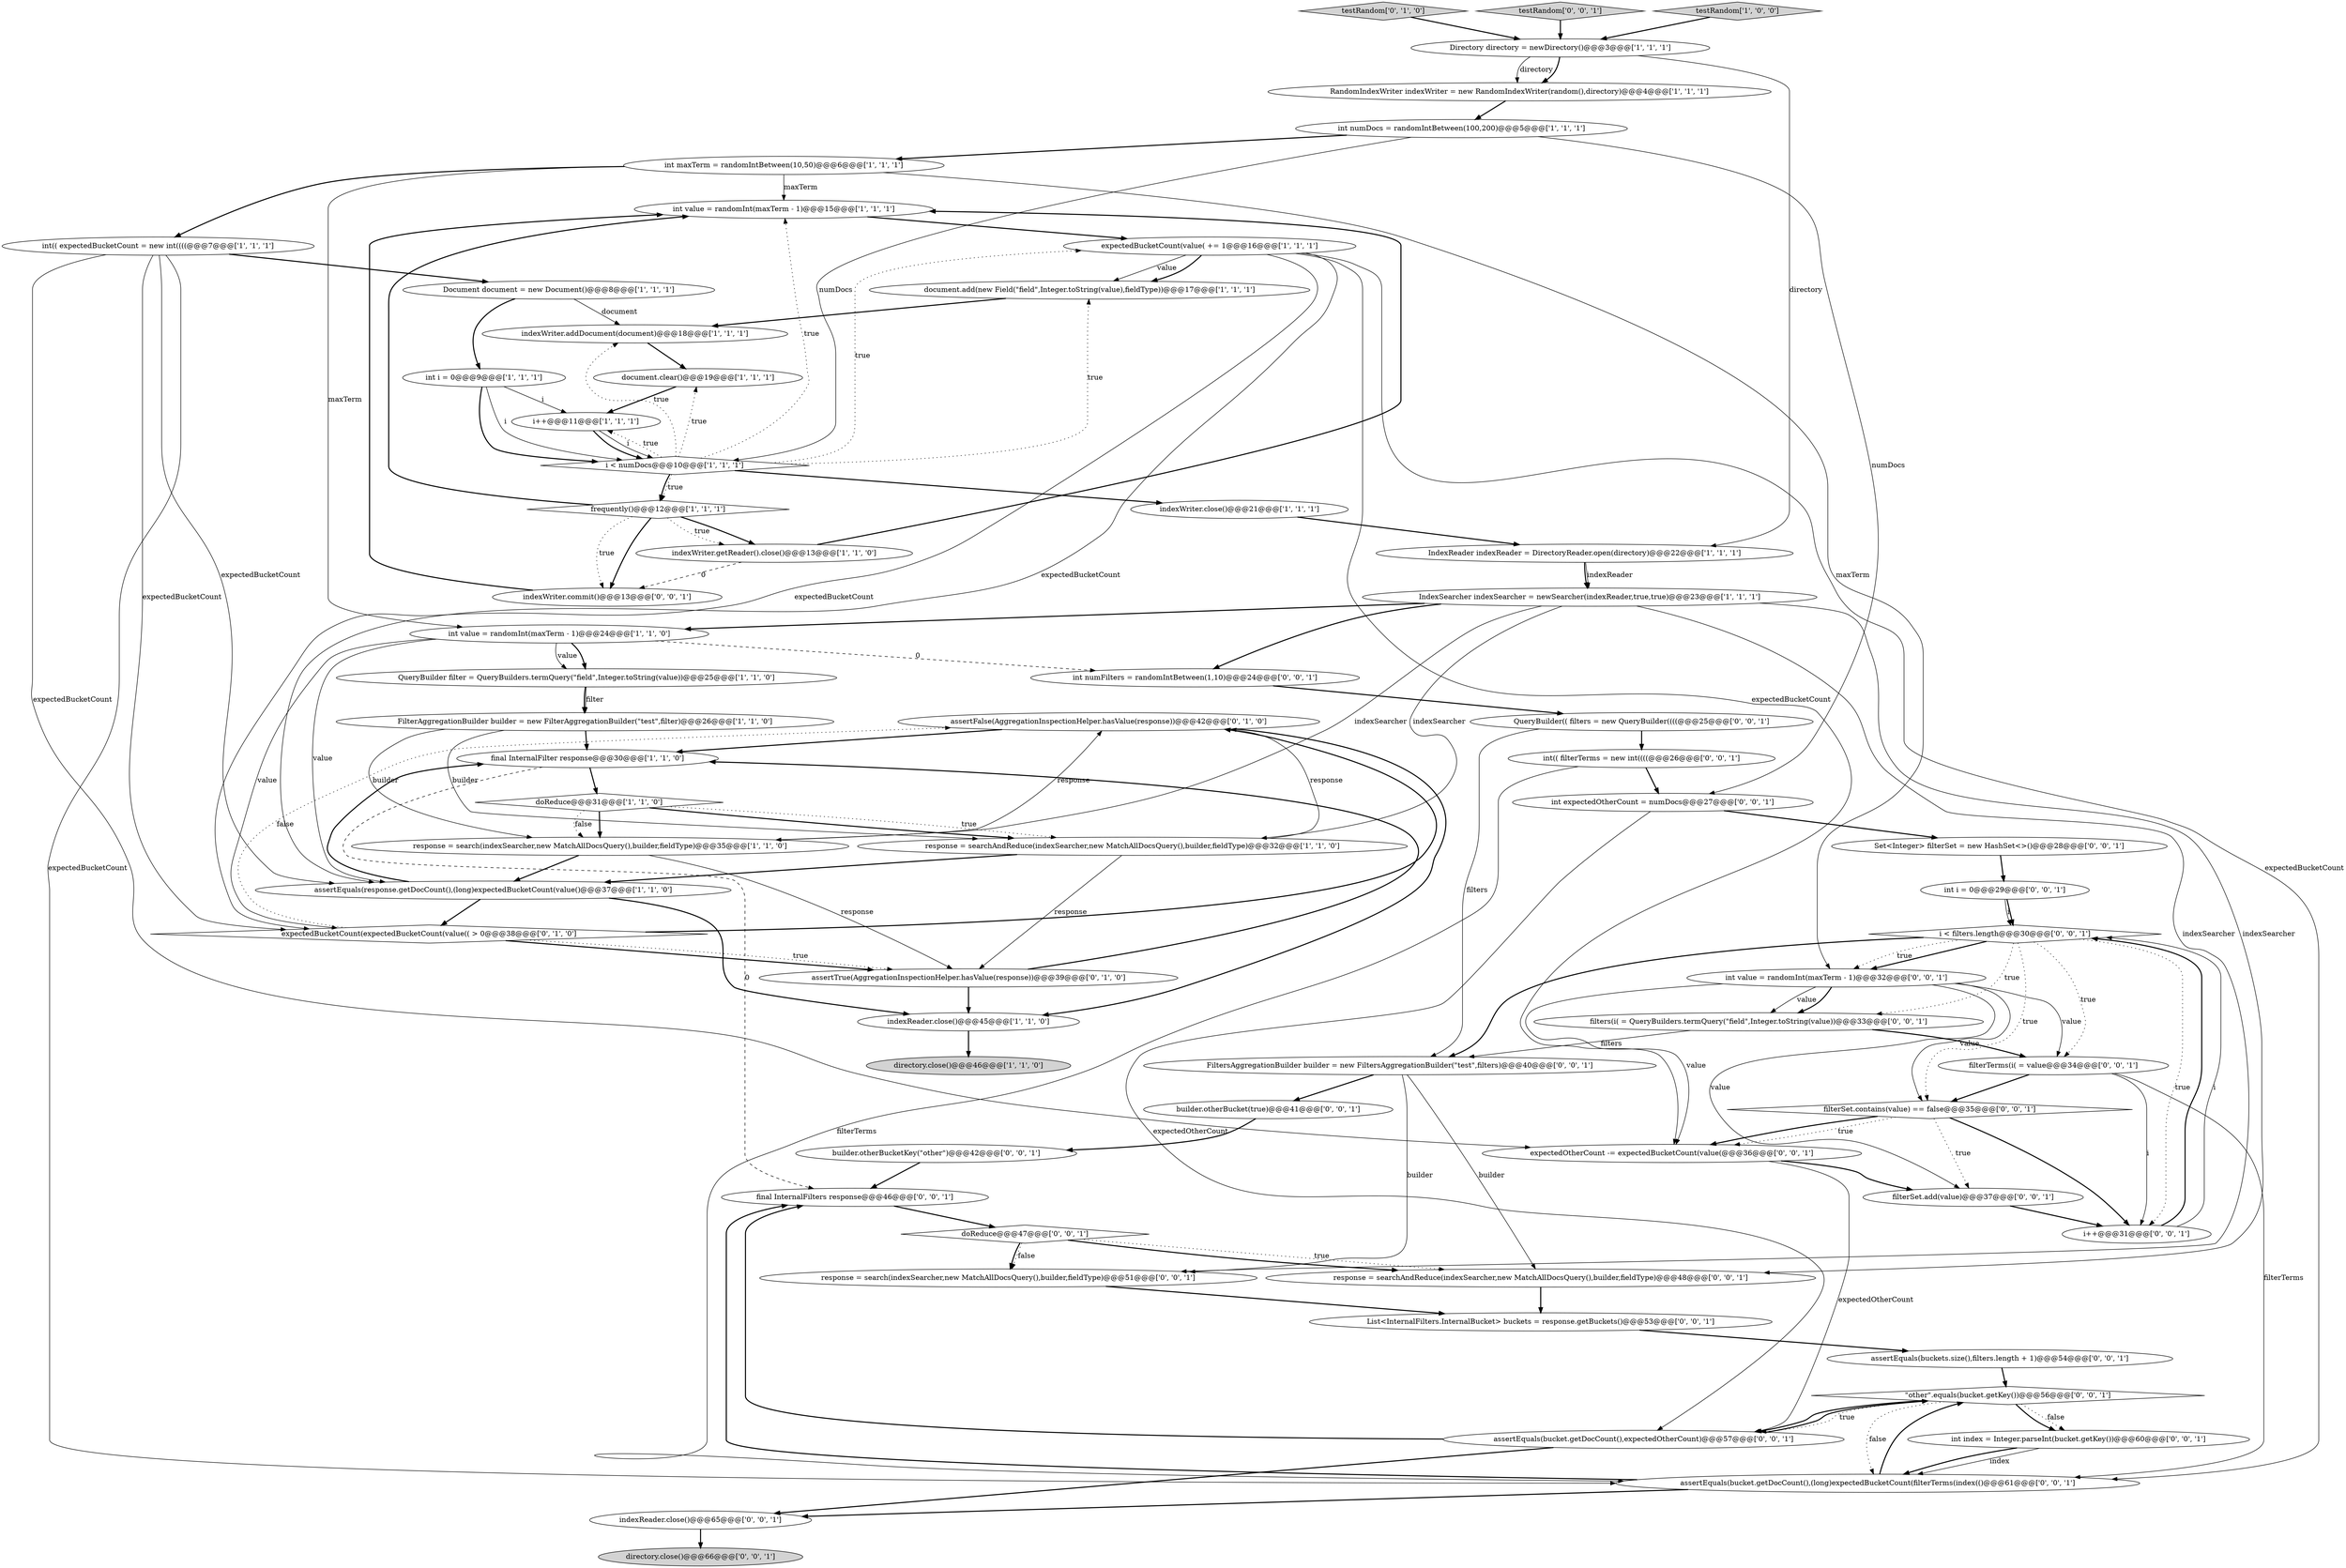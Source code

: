 digraph {
6 [style = filled, label = "directory.close()@@@46@@@['1', '1', '0']", fillcolor = lightgray, shape = ellipse image = "AAA0AAABBB1BBB"];
51 [style = filled, label = "filterSet.contains(value) == false@@@35@@@['0', '0', '1']", fillcolor = white, shape = diamond image = "AAA0AAABBB3BBB"];
53 [style = filled, label = "i++@@@31@@@['0', '0', '1']", fillcolor = white, shape = ellipse image = "AAA0AAABBB3BBB"];
61 [style = filled, label = "filterSet.add(value)@@@37@@@['0', '0', '1']", fillcolor = white, shape = ellipse image = "AAA0AAABBB3BBB"];
43 [style = filled, label = "int numFilters = randomIntBetween(1,10)@@@24@@@['0', '0', '1']", fillcolor = white, shape = ellipse image = "AAA0AAABBB3BBB"];
3 [style = filled, label = "frequently()@@@12@@@['1', '1', '1']", fillcolor = white, shape = diamond image = "AAA0AAABBB1BBB"];
30 [style = filled, label = "assertFalse(AggregationInspectionHelper.hasValue(response))@@@42@@@['0', '1', '0']", fillcolor = white, shape = ellipse image = "AAA1AAABBB2BBB"];
22 [style = filled, label = "indexWriter.close()@@@21@@@['1', '1', '1']", fillcolor = white, shape = ellipse image = "AAA0AAABBB1BBB"];
56 [style = filled, label = "builder.otherBucket(true)@@@41@@@['0', '0', '1']", fillcolor = white, shape = ellipse image = "AAA0AAABBB3BBB"];
14 [style = filled, label = "int value = randomInt(maxTerm - 1)@@@15@@@['1', '1', '1']", fillcolor = white, shape = ellipse image = "AAA0AAABBB1BBB"];
54 [style = filled, label = "indexWriter.commit()@@@13@@@['0', '0', '1']", fillcolor = white, shape = ellipse image = "AAA0AAABBB3BBB"];
32 [style = filled, label = "testRandom['0', '1', '0']", fillcolor = lightgray, shape = diamond image = "AAA0AAABBB2BBB"];
47 [style = filled, label = "expectedOtherCount -= expectedBucketCount(value(@@@36@@@['0', '0', '1']", fillcolor = white, shape = ellipse image = "AAA0AAABBB3BBB"];
0 [style = filled, label = "IndexSearcher indexSearcher = newSearcher(indexReader,true,true)@@@23@@@['1', '1', '1']", fillcolor = white, shape = ellipse image = "AAA0AAABBB1BBB"];
60 [style = filled, label = "QueryBuilder(( filters = new QueryBuilder((((@@@25@@@['0', '0', '1']", fillcolor = white, shape = ellipse image = "AAA0AAABBB3BBB"];
25 [style = filled, label = "indexWriter.getReader().close()@@@13@@@['1', '1', '0']", fillcolor = white, shape = ellipse image = "AAA0AAABBB1BBB"];
35 [style = filled, label = "doReduce@@@47@@@['0', '0', '1']", fillcolor = white, shape = diamond image = "AAA0AAABBB3BBB"];
44 [style = filled, label = "builder.otherBucketKey(\"other\")@@@42@@@['0', '0', '1']", fillcolor = white, shape = ellipse image = "AAA0AAABBB3BBB"];
17 [style = filled, label = "indexWriter.addDocument(document)@@@18@@@['1', '1', '1']", fillcolor = white, shape = ellipse image = "AAA0AAABBB1BBB"];
34 [style = filled, label = "filterTerms(i( = value@@@34@@@['0', '0', '1']", fillcolor = white, shape = ellipse image = "AAA0AAABBB3BBB"];
39 [style = filled, label = "directory.close()@@@66@@@['0', '0', '1']", fillcolor = lightgray, shape = ellipse image = "AAA0AAABBB3BBB"];
57 [style = filled, label = "FiltersAggregationBuilder builder = new FiltersAggregationBuilder(\"test\",filters)@@@40@@@['0', '0', '1']", fillcolor = white, shape = ellipse image = "AAA0AAABBB3BBB"];
42 [style = filled, label = "int index = Integer.parseInt(bucket.getKey())@@@60@@@['0', '0', '1']", fillcolor = white, shape = ellipse image = "AAA0AAABBB3BBB"];
46 [style = filled, label = "\"other\".equals(bucket.getKey())@@@56@@@['0', '0', '1']", fillcolor = white, shape = diamond image = "AAA0AAABBB3BBB"];
21 [style = filled, label = "int i = 0@@@9@@@['1', '1', '1']", fillcolor = white, shape = ellipse image = "AAA0AAABBB1BBB"];
33 [style = filled, label = "assertTrue(AggregationInspectionHelper.hasValue(response))@@@39@@@['0', '1', '0']", fillcolor = white, shape = ellipse image = "AAA1AAABBB2BBB"];
37 [style = filled, label = "testRandom['0', '0', '1']", fillcolor = lightgray, shape = diamond image = "AAA0AAABBB3BBB"];
45 [style = filled, label = "assertEquals(buckets.size(),filters.length + 1)@@@54@@@['0', '0', '1']", fillcolor = white, shape = ellipse image = "AAA0AAABBB3BBB"];
5 [style = filled, label = "doReduce@@@31@@@['1', '1', '0']", fillcolor = white, shape = diamond image = "AAA0AAABBB1BBB"];
1 [style = filled, label = "int value = randomInt(maxTerm - 1)@@@24@@@['1', '1', '0']", fillcolor = white, shape = ellipse image = "AAA0AAABBB1BBB"];
4 [style = filled, label = "i < numDocs@@@10@@@['1', '1', '1']", fillcolor = white, shape = diamond image = "AAA0AAABBB1BBB"];
8 [style = filled, label = "FilterAggregationBuilder builder = new FilterAggregationBuilder(\"test\",filter)@@@26@@@['1', '1', '0']", fillcolor = white, shape = ellipse image = "AAA0AAABBB1BBB"];
13 [style = filled, label = "expectedBucketCount(value( += 1@@@16@@@['1', '1', '1']", fillcolor = white, shape = ellipse image = "AAA0AAABBB1BBB"];
19 [style = filled, label = "i++@@@11@@@['1', '1', '1']", fillcolor = white, shape = ellipse image = "AAA0AAABBB1BBB"];
28 [style = filled, label = "testRandom['1', '0', '0']", fillcolor = lightgray, shape = diamond image = "AAA0AAABBB1BBB"];
49 [style = filled, label = "i < filters.length@@@30@@@['0', '0', '1']", fillcolor = white, shape = diamond image = "AAA0AAABBB3BBB"];
64 [style = filled, label = "final InternalFilters response@@@46@@@['0', '0', '1']", fillcolor = white, shape = ellipse image = "AAA0AAABBB3BBB"];
2 [style = filled, label = "response = searchAndReduce(indexSearcher,new MatchAllDocsQuery(),builder,fieldType)@@@32@@@['1', '1', '0']", fillcolor = white, shape = ellipse image = "AAA0AAABBB1BBB"];
59 [style = filled, label = "List<InternalFilters.InternalBucket> buckets = response.getBuckets()@@@53@@@['0', '0', '1']", fillcolor = white, shape = ellipse image = "AAA0AAABBB3BBB"];
7 [style = filled, label = "final InternalFilter response@@@30@@@['1', '1', '0']", fillcolor = white, shape = ellipse image = "AAA0AAABBB1BBB"];
41 [style = filled, label = "filters(i( = QueryBuilders.termQuery(\"field\",Integer.toString(value))@@@33@@@['0', '0', '1']", fillcolor = white, shape = ellipse image = "AAA0AAABBB3BBB"];
55 [style = filled, label = "int value = randomInt(maxTerm - 1)@@@32@@@['0', '0', '1']", fillcolor = white, shape = ellipse image = "AAA0AAABBB3BBB"];
24 [style = filled, label = "int numDocs = randomIntBetween(100,200)@@@5@@@['1', '1', '1']", fillcolor = white, shape = ellipse image = "AAA0AAABBB1BBB"];
38 [style = filled, label = "int i = 0@@@29@@@['0', '0', '1']", fillcolor = white, shape = ellipse image = "AAA0AAABBB3BBB"];
31 [style = filled, label = "expectedBucketCount(expectedBucketCount(value(( > 0@@@38@@@['0', '1', '0']", fillcolor = white, shape = diamond image = "AAA1AAABBB2BBB"];
50 [style = filled, label = "response = search(indexSearcher,new MatchAllDocsQuery(),builder,fieldType)@@@51@@@['0', '0', '1']", fillcolor = white, shape = ellipse image = "AAA0AAABBB3BBB"];
62 [style = filled, label = "int(( filterTerms = new int((((@@@26@@@['0', '0', '1']", fillcolor = white, shape = ellipse image = "AAA0AAABBB3BBB"];
15 [style = filled, label = "IndexReader indexReader = DirectoryReader.open(directory)@@@22@@@['1', '1', '1']", fillcolor = white, shape = ellipse image = "AAA0AAABBB1BBB"];
36 [style = filled, label = "response = searchAndReduce(indexSearcher,new MatchAllDocsQuery(),builder,fieldType)@@@48@@@['0', '0', '1']", fillcolor = white, shape = ellipse image = "AAA0AAABBB3BBB"];
12 [style = filled, label = "Directory directory = newDirectory()@@@3@@@['1', '1', '1']", fillcolor = white, shape = ellipse image = "AAA0AAABBB1BBB"];
63 [style = filled, label = "assertEquals(bucket.getDocCount(),(long)expectedBucketCount(filterTerms(index(()@@@61@@@['0', '0', '1']", fillcolor = white, shape = ellipse image = "AAA0AAABBB3BBB"];
23 [style = filled, label = "RandomIndexWriter indexWriter = new RandomIndexWriter(random(),directory)@@@4@@@['1', '1', '1']", fillcolor = white, shape = ellipse image = "AAA0AAABBB1BBB"];
18 [style = filled, label = "indexReader.close()@@@45@@@['1', '1', '0']", fillcolor = white, shape = ellipse image = "AAA0AAABBB1BBB"];
40 [style = filled, label = "Set<Integer> filterSet = new HashSet<>()@@@28@@@['0', '0', '1']", fillcolor = white, shape = ellipse image = "AAA0AAABBB3BBB"];
29 [style = filled, label = "document.clear()@@@19@@@['1', '1', '1']", fillcolor = white, shape = ellipse image = "AAA0AAABBB1BBB"];
48 [style = filled, label = "indexReader.close()@@@65@@@['0', '0', '1']", fillcolor = white, shape = ellipse image = "AAA0AAABBB3BBB"];
27 [style = filled, label = "Document document = new Document()@@@8@@@['1', '1', '1']", fillcolor = white, shape = ellipse image = "AAA0AAABBB1BBB"];
26 [style = filled, label = "assertEquals(response.getDocCount(),(long)expectedBucketCount(value()@@@37@@@['1', '1', '0']", fillcolor = white, shape = ellipse image = "AAA0AAABBB1BBB"];
20 [style = filled, label = "response = search(indexSearcher,new MatchAllDocsQuery(),builder,fieldType)@@@35@@@['1', '1', '0']", fillcolor = white, shape = ellipse image = "AAA0AAABBB1BBB"];
11 [style = filled, label = "document.add(new Field(\"field\",Integer.toString(value),fieldType))@@@17@@@['1', '1', '1']", fillcolor = white, shape = ellipse image = "AAA0AAABBB1BBB"];
16 [style = filled, label = "int maxTerm = randomIntBetween(10,50)@@@6@@@['1', '1', '1']", fillcolor = white, shape = ellipse image = "AAA0AAABBB1BBB"];
58 [style = filled, label = "int expectedOtherCount = numDocs@@@27@@@['0', '0', '1']", fillcolor = white, shape = ellipse image = "AAA0AAABBB3BBB"];
10 [style = filled, label = "int(( expectedBucketCount = new int((((@@@7@@@['1', '1', '1']", fillcolor = white, shape = ellipse image = "AAA0AAABBB1BBB"];
52 [style = filled, label = "assertEquals(bucket.getDocCount(),expectedOtherCount)@@@57@@@['0', '0', '1']", fillcolor = white, shape = ellipse image = "AAA0AAABBB3BBB"];
9 [style = filled, label = "QueryBuilder filter = QueryBuilders.termQuery(\"field\",Integer.toString(value))@@@25@@@['1', '1', '0']", fillcolor = white, shape = ellipse image = "AAA0AAABBB1BBB"];
55->51 [style = solid, label="value"];
46->52 [style = dotted, label="true"];
29->19 [style = bold, label=""];
12->23 [style = solid, label="directory"];
5->20 [style = dotted, label="false"];
35->36 [style = dotted, label="true"];
13->11 [style = solid, label="value"];
49->55 [style = bold, label=""];
1->43 [style = dashed, label="0"];
4->17 [style = dotted, label="true"];
4->22 [style = bold, label=""];
12->23 [style = bold, label=""];
24->58 [style = solid, label="numDocs"];
57->56 [style = bold, label=""];
52->64 [style = bold, label=""];
20->30 [style = solid, label="response"];
8->2 [style = solid, label="builder"];
60->57 [style = solid, label="filters"];
13->11 [style = bold, label=""];
15->0 [style = bold, label=""];
45->46 [style = bold, label=""];
46->42 [style = dotted, label="false"];
13->26 [style = solid, label="expectedBucketCount"];
30->7 [style = bold, label=""];
49->53 [style = dotted, label="true"];
3->25 [style = bold, label=""];
41->57 [style = solid, label="filters"];
41->34 [style = bold, label=""];
0->50 [style = solid, label="indexSearcher"];
63->64 [style = bold, label=""];
31->33 [style = bold, label=""];
21->4 [style = bold, label=""];
35->50 [style = bold, label=""];
4->3 [style = bold, label=""];
54->14 [style = bold, label=""];
27->21 [style = bold, label=""];
15->0 [style = solid, label="indexReader"];
26->18 [style = bold, label=""];
3->14 [style = bold, label=""];
1->9 [style = bold, label=""];
2->26 [style = bold, label=""];
34->63 [style = solid, label="filterTerms"];
2->30 [style = solid, label="response"];
31->33 [style = dotted, label="true"];
42->63 [style = solid, label="index"];
1->9 [style = solid, label="value"];
16->1 [style = solid, label="maxTerm"];
25->14 [style = bold, label=""];
14->13 [style = bold, label=""];
51->61 [style = dotted, label="true"];
16->55 [style = solid, label="maxTerm"];
34->51 [style = bold, label=""];
11->17 [style = bold, label=""];
10->47 [style = solid, label="expectedBucketCount"];
38->49 [style = solid, label="i"];
10->26 [style = solid, label="expectedBucketCount"];
0->2 [style = solid, label="indexSearcher"];
27->17 [style = solid, label="document"];
3->54 [style = dotted, label="true"];
59->45 [style = bold, label=""];
34->53 [style = solid, label="i"];
25->54 [style = dashed, label="0"];
63->48 [style = bold, label=""];
4->19 [style = dotted, label="true"];
35->36 [style = bold, label=""];
3->25 [style = dotted, label="true"];
58->40 [style = bold, label=""];
10->63 [style = solid, label="expectedBucketCount"];
4->13 [style = dotted, label="true"];
3->54 [style = bold, label=""];
50->59 [style = bold, label=""];
18->6 [style = bold, label=""];
13->47 [style = solid, label="expectedBucketCount"];
56->44 [style = bold, label=""];
43->60 [style = bold, label=""];
4->3 [style = dotted, label="true"];
53->49 [style = bold, label=""];
52->46 [style = bold, label=""];
64->35 [style = bold, label=""];
55->41 [style = solid, label="value"];
30->18 [style = bold, label=""];
55->47 [style = solid, label="value"];
38->49 [style = bold, label=""];
12->15 [style = solid, label="directory"];
8->20 [style = solid, label="builder"];
49->34 [style = dotted, label="true"];
10->31 [style = solid, label="expectedBucketCount"];
4->11 [style = dotted, label="true"];
33->7 [style = bold, label=""];
20->33 [style = solid, label="response"];
21->4 [style = solid, label="i"];
33->18 [style = bold, label=""];
16->10 [style = bold, label=""];
2->33 [style = solid, label="response"];
51->47 [style = dotted, label="true"];
7->64 [style = dashed, label="0"];
0->20 [style = solid, label="indexSearcher"];
57->50 [style = solid, label="builder"];
35->50 [style = dotted, label="false"];
61->53 [style = bold, label=""];
0->43 [style = bold, label=""];
46->52 [style = bold, label=""];
37->12 [style = bold, label=""];
24->16 [style = bold, label=""];
58->52 [style = solid, label="expectedOtherCount"];
4->14 [style = dotted, label="true"];
52->48 [style = bold, label=""];
46->63 [style = dotted, label="false"];
19->4 [style = bold, label=""];
7->5 [style = bold, label=""];
8->7 [style = bold, label=""];
13->31 [style = solid, label="expectedBucketCount"];
31->30 [style = bold, label=""];
55->61 [style = solid, label="value"];
4->29 [style = dotted, label="true"];
63->46 [style = bold, label=""];
21->19 [style = solid, label="i"];
0->36 [style = solid, label="indexSearcher"];
17->29 [style = bold, label=""];
16->14 [style = solid, label="maxTerm"];
47->61 [style = bold, label=""];
5->2 [style = dotted, label="true"];
49->51 [style = dotted, label="true"];
44->64 [style = bold, label=""];
36->59 [style = bold, label=""];
5->2 [style = bold, label=""];
40->38 [style = bold, label=""];
49->55 [style = dotted, label="true"];
51->47 [style = bold, label=""];
32->12 [style = bold, label=""];
49->41 [style = dotted, label="true"];
28->12 [style = bold, label=""];
55->34 [style = solid, label="value"];
23->24 [style = bold, label=""];
1->26 [style = solid, label="value"];
19->4 [style = solid, label="i"];
26->31 [style = bold, label=""];
53->49 [style = solid, label="i"];
10->27 [style = bold, label=""];
51->53 [style = bold, label=""];
1->31 [style = solid, label="value"];
48->39 [style = bold, label=""];
22->15 [style = bold, label=""];
46->42 [style = bold, label=""];
24->4 [style = solid, label="numDocs"];
47->52 [style = solid, label="expectedOtherCount"];
0->1 [style = bold, label=""];
13->63 [style = solid, label="expectedBucketCount"];
60->62 [style = bold, label=""];
31->30 [style = dotted, label="false"];
49->57 [style = bold, label=""];
9->8 [style = solid, label="filter"];
5->20 [style = bold, label=""];
42->63 [style = bold, label=""];
55->41 [style = bold, label=""];
26->7 [style = bold, label=""];
62->63 [style = solid, label="filterTerms"];
9->8 [style = bold, label=""];
20->26 [style = bold, label=""];
62->58 [style = bold, label=""];
57->36 [style = solid, label="builder"];
}
